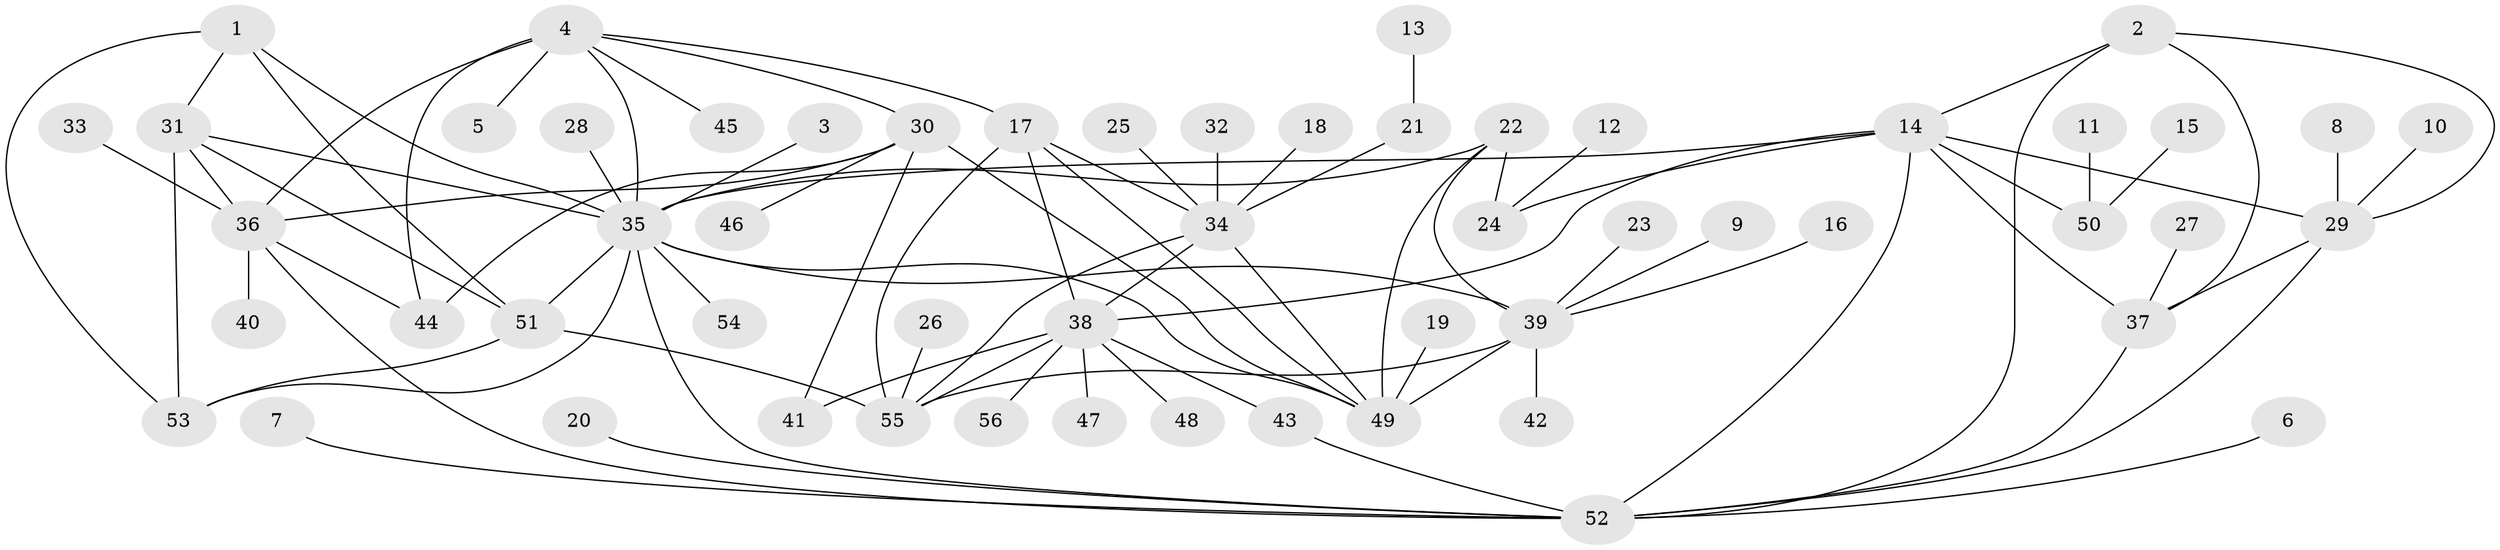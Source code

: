// original degree distribution, {8: 0.02702702702702703, 6: 0.02702702702702703, 7: 0.08108108108108109, 12: 0.018018018018018018, 10: 0.018018018018018018, 4: 0.036036036036036036, 5: 0.009009009009009009, 9: 0.02702702702702703, 2: 0.2072072072072072, 1: 0.5315315315315315, 3: 0.018018018018018018}
// Generated by graph-tools (version 1.1) at 2025/26/03/09/25 03:26:35]
// undirected, 56 vertices, 88 edges
graph export_dot {
graph [start="1"]
  node [color=gray90,style=filled];
  1;
  2;
  3;
  4;
  5;
  6;
  7;
  8;
  9;
  10;
  11;
  12;
  13;
  14;
  15;
  16;
  17;
  18;
  19;
  20;
  21;
  22;
  23;
  24;
  25;
  26;
  27;
  28;
  29;
  30;
  31;
  32;
  33;
  34;
  35;
  36;
  37;
  38;
  39;
  40;
  41;
  42;
  43;
  44;
  45;
  46;
  47;
  48;
  49;
  50;
  51;
  52;
  53;
  54;
  55;
  56;
  1 -- 31 [weight=1.0];
  1 -- 35 [weight=1.0];
  1 -- 51 [weight=1.0];
  1 -- 53 [weight=1.0];
  2 -- 14 [weight=1.0];
  2 -- 29 [weight=1.0];
  2 -- 37 [weight=1.0];
  2 -- 52 [weight=1.0];
  3 -- 35 [weight=1.0];
  4 -- 5 [weight=1.0];
  4 -- 17 [weight=1.0];
  4 -- 30 [weight=2.0];
  4 -- 35 [weight=1.0];
  4 -- 36 [weight=2.0];
  4 -- 44 [weight=2.0];
  4 -- 45 [weight=1.0];
  6 -- 52 [weight=1.0];
  7 -- 52 [weight=1.0];
  8 -- 29 [weight=1.0];
  9 -- 39 [weight=1.0];
  10 -- 29 [weight=1.0];
  11 -- 50 [weight=1.0];
  12 -- 24 [weight=1.0];
  13 -- 21 [weight=1.0];
  14 -- 24 [weight=1.0];
  14 -- 29 [weight=1.0];
  14 -- 35 [weight=2.0];
  14 -- 37 [weight=1.0];
  14 -- 38 [weight=1.0];
  14 -- 50 [weight=1.0];
  14 -- 52 [weight=1.0];
  15 -- 50 [weight=1.0];
  16 -- 39 [weight=1.0];
  17 -- 34 [weight=2.0];
  17 -- 38 [weight=1.0];
  17 -- 49 [weight=1.0];
  17 -- 55 [weight=1.0];
  18 -- 34 [weight=1.0];
  19 -- 49 [weight=1.0];
  20 -- 52 [weight=1.0];
  21 -- 34 [weight=1.0];
  22 -- 24 [weight=1.0];
  22 -- 35 [weight=1.0];
  22 -- 39 [weight=1.0];
  22 -- 49 [weight=2.0];
  23 -- 39 [weight=1.0];
  25 -- 34 [weight=1.0];
  26 -- 55 [weight=1.0];
  27 -- 37 [weight=1.0];
  28 -- 35 [weight=1.0];
  29 -- 37 [weight=1.0];
  29 -- 52 [weight=1.0];
  30 -- 36 [weight=1.0];
  30 -- 41 [weight=1.0];
  30 -- 44 [weight=1.0];
  30 -- 46 [weight=1.0];
  30 -- 49 [weight=1.0];
  31 -- 35 [weight=1.0];
  31 -- 36 [weight=1.0];
  31 -- 51 [weight=1.0];
  31 -- 53 [weight=1.0];
  32 -- 34 [weight=1.0];
  33 -- 36 [weight=1.0];
  34 -- 38 [weight=2.0];
  34 -- 49 [weight=1.0];
  34 -- 55 [weight=2.0];
  35 -- 39 [weight=1.0];
  35 -- 49 [weight=2.0];
  35 -- 51 [weight=1.0];
  35 -- 52 [weight=1.0];
  35 -- 53 [weight=2.0];
  35 -- 54 [weight=1.0];
  36 -- 40 [weight=1.0];
  36 -- 44 [weight=1.0];
  36 -- 52 [weight=1.0];
  37 -- 52 [weight=1.0];
  38 -- 41 [weight=1.0];
  38 -- 43 [weight=1.0];
  38 -- 47 [weight=1.0];
  38 -- 48 [weight=1.0];
  38 -- 55 [weight=1.0];
  38 -- 56 [weight=1.0];
  39 -- 42 [weight=1.0];
  39 -- 49 [weight=2.0];
  39 -- 55 [weight=1.0];
  43 -- 52 [weight=1.0];
  51 -- 53 [weight=1.0];
  51 -- 55 [weight=1.0];
}
